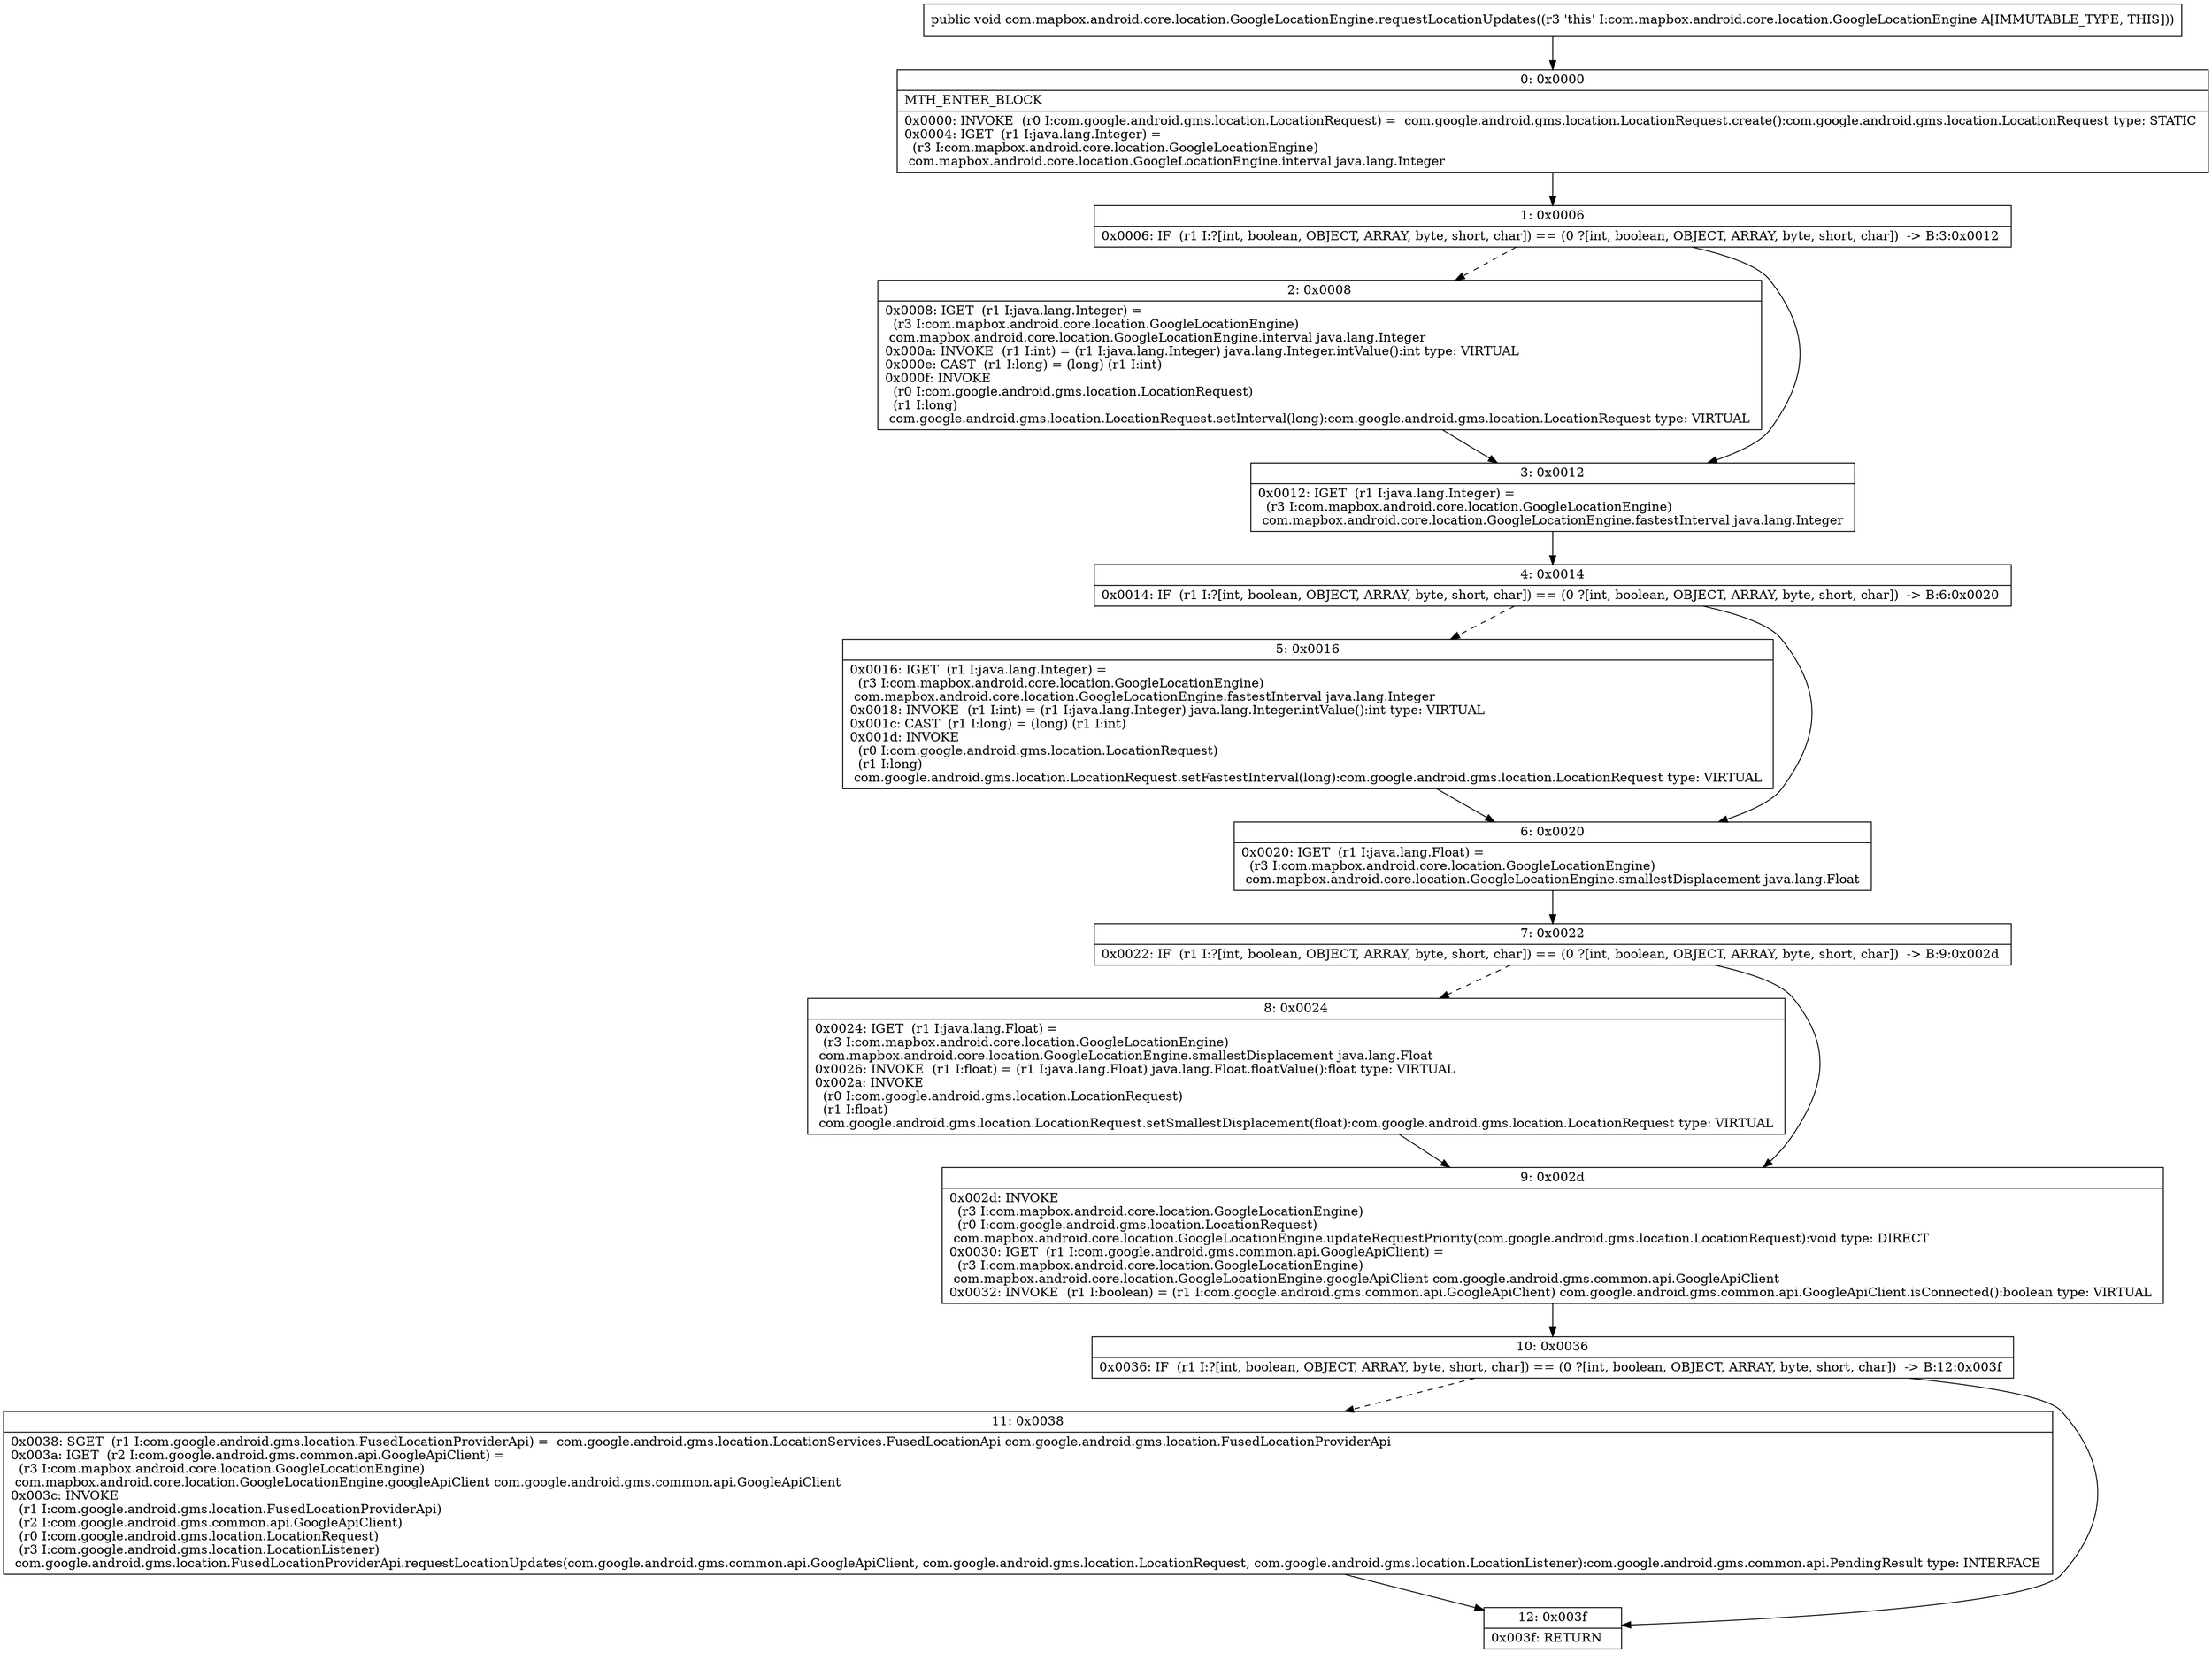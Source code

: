 digraph "CFG forcom.mapbox.android.core.location.GoogleLocationEngine.requestLocationUpdates()V" {
Node_0 [shape=record,label="{0\:\ 0x0000|MTH_ENTER_BLOCK\l|0x0000: INVOKE  (r0 I:com.google.android.gms.location.LocationRequest) =  com.google.android.gms.location.LocationRequest.create():com.google.android.gms.location.LocationRequest type: STATIC \l0x0004: IGET  (r1 I:java.lang.Integer) = \l  (r3 I:com.mapbox.android.core.location.GoogleLocationEngine)\l com.mapbox.android.core.location.GoogleLocationEngine.interval java.lang.Integer \l}"];
Node_1 [shape=record,label="{1\:\ 0x0006|0x0006: IF  (r1 I:?[int, boolean, OBJECT, ARRAY, byte, short, char]) == (0 ?[int, boolean, OBJECT, ARRAY, byte, short, char])  \-\> B:3:0x0012 \l}"];
Node_2 [shape=record,label="{2\:\ 0x0008|0x0008: IGET  (r1 I:java.lang.Integer) = \l  (r3 I:com.mapbox.android.core.location.GoogleLocationEngine)\l com.mapbox.android.core.location.GoogleLocationEngine.interval java.lang.Integer \l0x000a: INVOKE  (r1 I:int) = (r1 I:java.lang.Integer) java.lang.Integer.intValue():int type: VIRTUAL \l0x000e: CAST  (r1 I:long) = (long) (r1 I:int) \l0x000f: INVOKE  \l  (r0 I:com.google.android.gms.location.LocationRequest)\l  (r1 I:long)\l com.google.android.gms.location.LocationRequest.setInterval(long):com.google.android.gms.location.LocationRequest type: VIRTUAL \l}"];
Node_3 [shape=record,label="{3\:\ 0x0012|0x0012: IGET  (r1 I:java.lang.Integer) = \l  (r3 I:com.mapbox.android.core.location.GoogleLocationEngine)\l com.mapbox.android.core.location.GoogleLocationEngine.fastestInterval java.lang.Integer \l}"];
Node_4 [shape=record,label="{4\:\ 0x0014|0x0014: IF  (r1 I:?[int, boolean, OBJECT, ARRAY, byte, short, char]) == (0 ?[int, boolean, OBJECT, ARRAY, byte, short, char])  \-\> B:6:0x0020 \l}"];
Node_5 [shape=record,label="{5\:\ 0x0016|0x0016: IGET  (r1 I:java.lang.Integer) = \l  (r3 I:com.mapbox.android.core.location.GoogleLocationEngine)\l com.mapbox.android.core.location.GoogleLocationEngine.fastestInterval java.lang.Integer \l0x0018: INVOKE  (r1 I:int) = (r1 I:java.lang.Integer) java.lang.Integer.intValue():int type: VIRTUAL \l0x001c: CAST  (r1 I:long) = (long) (r1 I:int) \l0x001d: INVOKE  \l  (r0 I:com.google.android.gms.location.LocationRequest)\l  (r1 I:long)\l com.google.android.gms.location.LocationRequest.setFastestInterval(long):com.google.android.gms.location.LocationRequest type: VIRTUAL \l}"];
Node_6 [shape=record,label="{6\:\ 0x0020|0x0020: IGET  (r1 I:java.lang.Float) = \l  (r3 I:com.mapbox.android.core.location.GoogleLocationEngine)\l com.mapbox.android.core.location.GoogleLocationEngine.smallestDisplacement java.lang.Float \l}"];
Node_7 [shape=record,label="{7\:\ 0x0022|0x0022: IF  (r1 I:?[int, boolean, OBJECT, ARRAY, byte, short, char]) == (0 ?[int, boolean, OBJECT, ARRAY, byte, short, char])  \-\> B:9:0x002d \l}"];
Node_8 [shape=record,label="{8\:\ 0x0024|0x0024: IGET  (r1 I:java.lang.Float) = \l  (r3 I:com.mapbox.android.core.location.GoogleLocationEngine)\l com.mapbox.android.core.location.GoogleLocationEngine.smallestDisplacement java.lang.Float \l0x0026: INVOKE  (r1 I:float) = (r1 I:java.lang.Float) java.lang.Float.floatValue():float type: VIRTUAL \l0x002a: INVOKE  \l  (r0 I:com.google.android.gms.location.LocationRequest)\l  (r1 I:float)\l com.google.android.gms.location.LocationRequest.setSmallestDisplacement(float):com.google.android.gms.location.LocationRequest type: VIRTUAL \l}"];
Node_9 [shape=record,label="{9\:\ 0x002d|0x002d: INVOKE  \l  (r3 I:com.mapbox.android.core.location.GoogleLocationEngine)\l  (r0 I:com.google.android.gms.location.LocationRequest)\l com.mapbox.android.core.location.GoogleLocationEngine.updateRequestPriority(com.google.android.gms.location.LocationRequest):void type: DIRECT \l0x0030: IGET  (r1 I:com.google.android.gms.common.api.GoogleApiClient) = \l  (r3 I:com.mapbox.android.core.location.GoogleLocationEngine)\l com.mapbox.android.core.location.GoogleLocationEngine.googleApiClient com.google.android.gms.common.api.GoogleApiClient \l0x0032: INVOKE  (r1 I:boolean) = (r1 I:com.google.android.gms.common.api.GoogleApiClient) com.google.android.gms.common.api.GoogleApiClient.isConnected():boolean type: VIRTUAL \l}"];
Node_10 [shape=record,label="{10\:\ 0x0036|0x0036: IF  (r1 I:?[int, boolean, OBJECT, ARRAY, byte, short, char]) == (0 ?[int, boolean, OBJECT, ARRAY, byte, short, char])  \-\> B:12:0x003f \l}"];
Node_11 [shape=record,label="{11\:\ 0x0038|0x0038: SGET  (r1 I:com.google.android.gms.location.FusedLocationProviderApi) =  com.google.android.gms.location.LocationServices.FusedLocationApi com.google.android.gms.location.FusedLocationProviderApi \l0x003a: IGET  (r2 I:com.google.android.gms.common.api.GoogleApiClient) = \l  (r3 I:com.mapbox.android.core.location.GoogleLocationEngine)\l com.mapbox.android.core.location.GoogleLocationEngine.googleApiClient com.google.android.gms.common.api.GoogleApiClient \l0x003c: INVOKE  \l  (r1 I:com.google.android.gms.location.FusedLocationProviderApi)\l  (r2 I:com.google.android.gms.common.api.GoogleApiClient)\l  (r0 I:com.google.android.gms.location.LocationRequest)\l  (r3 I:com.google.android.gms.location.LocationListener)\l com.google.android.gms.location.FusedLocationProviderApi.requestLocationUpdates(com.google.android.gms.common.api.GoogleApiClient, com.google.android.gms.location.LocationRequest, com.google.android.gms.location.LocationListener):com.google.android.gms.common.api.PendingResult type: INTERFACE \l}"];
Node_12 [shape=record,label="{12\:\ 0x003f|0x003f: RETURN   \l}"];
MethodNode[shape=record,label="{public void com.mapbox.android.core.location.GoogleLocationEngine.requestLocationUpdates((r3 'this' I:com.mapbox.android.core.location.GoogleLocationEngine A[IMMUTABLE_TYPE, THIS])) }"];
MethodNode -> Node_0;
Node_0 -> Node_1;
Node_1 -> Node_2[style=dashed];
Node_1 -> Node_3;
Node_2 -> Node_3;
Node_3 -> Node_4;
Node_4 -> Node_5[style=dashed];
Node_4 -> Node_6;
Node_5 -> Node_6;
Node_6 -> Node_7;
Node_7 -> Node_8[style=dashed];
Node_7 -> Node_9;
Node_8 -> Node_9;
Node_9 -> Node_10;
Node_10 -> Node_11[style=dashed];
Node_10 -> Node_12;
Node_11 -> Node_12;
}

